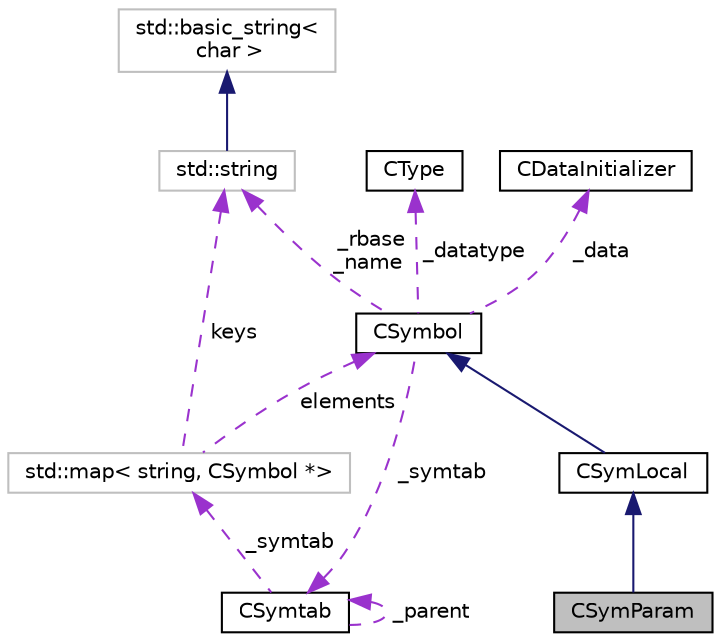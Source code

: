 digraph "CSymParam"
{
  edge [fontname="Helvetica",fontsize="10",labelfontname="Helvetica",labelfontsize="10"];
  node [fontname="Helvetica",fontsize="10",shape=record];
  Node3 [label="CSymParam",height=0.2,width=0.4,color="black", fillcolor="grey75", style="filled", fontcolor="black"];
  Node4 -> Node3 [dir="back",color="midnightblue",fontsize="10",style="solid",fontname="Helvetica"];
  Node4 [label="CSymLocal",height=0.2,width=0.4,color="black", fillcolor="white", style="filled",URL="$classCSymLocal.html",tooltip="local variable "];
  Node5 -> Node4 [dir="back",color="midnightblue",fontsize="10",style="solid",fontname="Helvetica"];
  Node5 [label="CSymbol",height=0.2,width=0.4,color="black", fillcolor="white", style="filled",URL="$classCSymbol.html",tooltip="SnuPL symbol. "];
  Node6 -> Node5 [dir="back",color="darkorchid3",fontsize="10",style="dashed",label=" _symtab" ,fontname="Helvetica"];
  Node6 [label="CSymtab",height=0.2,width=0.4,color="black", fillcolor="white", style="filled",URL="$classCSymtab.html",tooltip="SnuPL symbol table. "];
  Node6 -> Node6 [dir="back",color="darkorchid3",fontsize="10",style="dashed",label=" _parent" ,fontname="Helvetica"];
  Node7 -> Node6 [dir="back",color="darkorchid3",fontsize="10",style="dashed",label=" _symtab" ,fontname="Helvetica"];
  Node7 [label="std::map\< string, CSymbol *\>",height=0.2,width=0.4,color="grey75", fillcolor="white", style="filled"];
  Node8 -> Node7 [dir="back",color="darkorchid3",fontsize="10",style="dashed",label=" keys" ,fontname="Helvetica"];
  Node8 [label="std::string",height=0.2,width=0.4,color="grey75", fillcolor="white", style="filled",tooltip="STL class. "];
  Node9 -> Node8 [dir="back",color="midnightblue",fontsize="10",style="solid",fontname="Helvetica"];
  Node9 [label="std::basic_string\<\l char \>",height=0.2,width=0.4,color="grey75", fillcolor="white", style="filled",tooltip="STL class. "];
  Node5 -> Node7 [dir="back",color="darkorchid3",fontsize="10",style="dashed",label=" elements" ,fontname="Helvetica"];
  Node10 -> Node5 [dir="back",color="darkorchid3",fontsize="10",style="dashed",label=" _datatype" ,fontname="Helvetica"];
  Node10 [label="CType",height=0.2,width=0.4,color="black", fillcolor="white", style="filled",URL="$classCType.html",tooltip="SnuPL base type. "];
  Node11 -> Node5 [dir="back",color="darkorchid3",fontsize="10",style="dashed",label=" _data" ,fontname="Helvetica"];
  Node11 [label="CDataInitializer",height=0.2,width=0.4,color="black", fillcolor="white", style="filled",URL="$classCDataInitializer.html",tooltip="SnuPL data initializer. "];
  Node8 -> Node5 [dir="back",color="darkorchid3",fontsize="10",style="dashed",label=" _rbase\n_name" ,fontname="Helvetica"];
}
